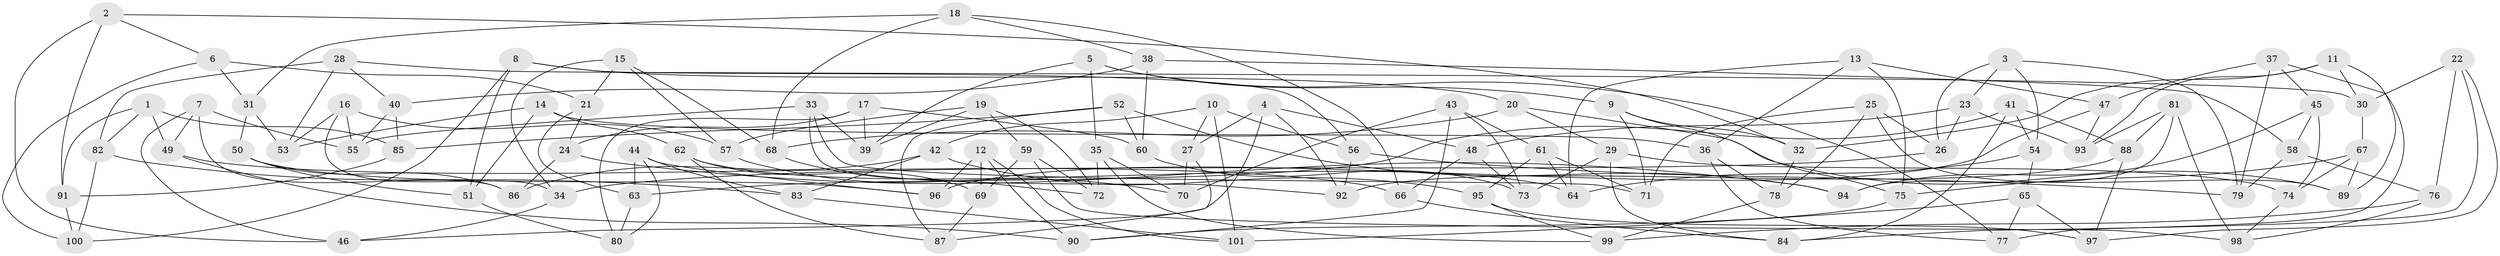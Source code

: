 // Generated by graph-tools (version 1.1) at 2025/11/02/27/25 16:11:49]
// undirected, 101 vertices, 202 edges
graph export_dot {
graph [start="1"]
  node [color=gray90,style=filled];
  1;
  2;
  3;
  4;
  5;
  6;
  7;
  8;
  9;
  10;
  11;
  12;
  13;
  14;
  15;
  16;
  17;
  18;
  19;
  20;
  21;
  22;
  23;
  24;
  25;
  26;
  27;
  28;
  29;
  30;
  31;
  32;
  33;
  34;
  35;
  36;
  37;
  38;
  39;
  40;
  41;
  42;
  43;
  44;
  45;
  46;
  47;
  48;
  49;
  50;
  51;
  52;
  53;
  54;
  55;
  56;
  57;
  58;
  59;
  60;
  61;
  62;
  63;
  64;
  65;
  66;
  67;
  68;
  69;
  70;
  71;
  72;
  73;
  74;
  75;
  76;
  77;
  78;
  79;
  80;
  81;
  82;
  83;
  84;
  85;
  86;
  87;
  88;
  89;
  90;
  91;
  92;
  93;
  94;
  95;
  96;
  97;
  98;
  99;
  100;
  101;
  1 -- 82;
  1 -- 85;
  1 -- 49;
  1 -- 91;
  2 -- 32;
  2 -- 46;
  2 -- 6;
  2 -- 91;
  3 -- 79;
  3 -- 26;
  3 -- 23;
  3 -- 54;
  4 -- 92;
  4 -- 46;
  4 -- 48;
  4 -- 27;
  5 -- 39;
  5 -- 9;
  5 -- 77;
  5 -- 35;
  6 -- 100;
  6 -- 21;
  6 -- 31;
  7 -- 86;
  7 -- 49;
  7 -- 55;
  7 -- 46;
  8 -- 100;
  8 -- 51;
  8 -- 20;
  8 -- 56;
  9 -- 75;
  9 -- 32;
  9 -- 71;
  10 -- 101;
  10 -- 56;
  10 -- 27;
  10 -- 42;
  11 -- 89;
  11 -- 93;
  11 -- 30;
  11 -- 32;
  12 -- 69;
  12 -- 90;
  12 -- 96;
  12 -- 101;
  13 -- 64;
  13 -- 75;
  13 -- 36;
  13 -- 47;
  14 -- 62;
  14 -- 53;
  14 -- 51;
  14 -- 36;
  15 -- 34;
  15 -- 21;
  15 -- 68;
  15 -- 57;
  16 -- 53;
  16 -- 57;
  16 -- 34;
  16 -- 55;
  17 -- 60;
  17 -- 24;
  17 -- 80;
  17 -- 39;
  18 -- 66;
  18 -- 38;
  18 -- 31;
  18 -- 68;
  19 -- 59;
  19 -- 39;
  19 -- 57;
  19 -- 72;
  20 -- 89;
  20 -- 68;
  20 -- 29;
  21 -- 63;
  21 -- 24;
  22 -- 97;
  22 -- 76;
  22 -- 84;
  22 -- 30;
  23 -- 48;
  23 -- 26;
  23 -- 93;
  24 -- 94;
  24 -- 86;
  25 -- 26;
  25 -- 78;
  25 -- 89;
  25 -- 71;
  26 -- 34;
  27 -- 87;
  27 -- 70;
  28 -- 30;
  28 -- 53;
  28 -- 40;
  28 -- 82;
  29 -- 74;
  29 -- 84;
  29 -- 73;
  30 -- 67;
  31 -- 53;
  31 -- 50;
  32 -- 78;
  33 -- 39;
  33 -- 71;
  33 -- 55;
  33 -- 92;
  34 -- 46;
  35 -- 99;
  35 -- 70;
  35 -- 72;
  36 -- 78;
  36 -- 77;
  37 -- 47;
  37 -- 45;
  37 -- 77;
  37 -- 79;
  38 -- 60;
  38 -- 58;
  38 -- 40;
  40 -- 55;
  40 -- 85;
  41 -- 54;
  41 -- 84;
  41 -- 88;
  41 -- 63;
  42 -- 83;
  42 -- 86;
  42 -- 95;
  43 -- 61;
  43 -- 90;
  43 -- 73;
  43 -- 70;
  44 -- 63;
  44 -- 80;
  44 -- 96;
  44 -- 83;
  45 -- 58;
  45 -- 94;
  45 -- 74;
  47 -- 96;
  47 -- 93;
  48 -- 66;
  48 -- 73;
  49 -- 90;
  49 -- 66;
  50 -- 51;
  50 -- 96;
  50 -- 86;
  51 -- 80;
  52 -- 85;
  52 -- 87;
  52 -- 60;
  52 -- 94;
  54 -- 64;
  54 -- 65;
  56 -- 92;
  56 -- 79;
  57 -- 70;
  58 -- 76;
  58 -- 79;
  59 -- 69;
  59 -- 98;
  59 -- 72;
  60 -- 73;
  61 -- 71;
  61 -- 64;
  61 -- 95;
  62 -- 69;
  62 -- 64;
  62 -- 87;
  63 -- 80;
  65 -- 101;
  65 -- 97;
  65 -- 77;
  66 -- 84;
  67 -- 75;
  67 -- 74;
  67 -- 89;
  68 -- 72;
  69 -- 87;
  74 -- 98;
  75 -- 90;
  76 -- 98;
  76 -- 99;
  78 -- 99;
  81 -- 98;
  81 -- 88;
  81 -- 94;
  81 -- 93;
  82 -- 83;
  82 -- 100;
  83 -- 101;
  85 -- 91;
  88 -- 97;
  88 -- 92;
  91 -- 100;
  95 -- 99;
  95 -- 97;
}
